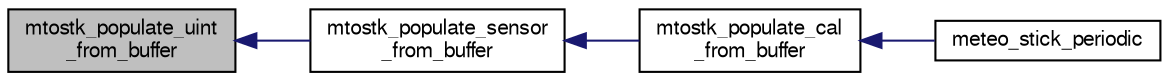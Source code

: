 digraph "mtostk_populate_uint_from_buffer"
{
  edge [fontname="FreeSans",fontsize="10",labelfontname="FreeSans",labelfontsize="10"];
  node [fontname="FreeSans",fontsize="10",shape=record];
  rankdir="LR";
  Node1 [label="mtostk_populate_uint\l_from_buffer",height=0.2,width=0.4,color="black", fillcolor="grey75", style="filled", fontcolor="black"];
  Node1 -> Node2 [dir="back",color="midnightblue",fontsize="10",style="solid",fontname="FreeSans"];
  Node2 [label="mtostk_populate_sensor\l_from_buffer",height=0.2,width=0.4,color="black", fillcolor="white", style="filled",URL="$meteo__stick__calib_8c.html#ae610f0011cfff14d22217e40e9f07f97"];
  Node2 -> Node3 [dir="back",color="midnightblue",fontsize="10",style="solid",fontname="FreeSans"];
  Node3 [label="mtostk_populate_cal\l_from_buffer",height=0.2,width=0.4,color="black", fillcolor="white", style="filled",URL="$meteo__stick__calib_8h.html#ac30f26907ec056e5ec96f9a1fa5c6222",tooltip="Initializes a Calibration_params structure from memory buffer. "];
  Node3 -> Node4 [dir="back",color="midnightblue",fontsize="10",style="solid",fontname="FreeSans"];
  Node4 [label="meteo_stick_periodic",height=0.2,width=0.4,color="black", fillcolor="white", style="filled",URL="$meteo__stick_8h.html#a44fbda9e381c4ee6cc86d1fb914c7d6b",tooltip="Periodic function. "];
}
